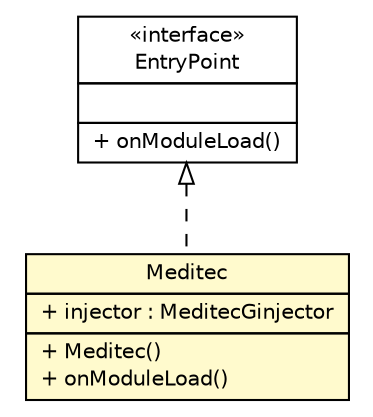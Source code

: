 #!/usr/local/bin/dot
#
# Class diagram 
# Generated by UMLGraph version 5.1 (http://www.umlgraph.org/)
#

digraph G {
	edge [fontname="Helvetica",fontsize=10,labelfontname="Helvetica",labelfontsize=10];
	node [fontname="Helvetica",fontsize=10,shape=plaintext];
	nodesep=0.25;
	ranksep=0.5;
	// br.net.meditec.client.Meditec
	c3908 [label=<<table title="br.net.meditec.client.Meditec" border="0" cellborder="1" cellspacing="0" cellpadding="2" port="p" bgcolor="lemonChiffon" href="./Meditec.html">
		<tr><td><table border="0" cellspacing="0" cellpadding="1">
<tr><td align="center" balign="center"> Meditec </td></tr>
		</table></td></tr>
		<tr><td><table border="0" cellspacing="0" cellpadding="1">
<tr><td align="left" balign="left"> + injector : MeditecGinjector </td></tr>
		</table></td></tr>
		<tr><td><table border="0" cellspacing="0" cellpadding="1">
<tr><td align="left" balign="left"> + Meditec() </td></tr>
<tr><td align="left" balign="left"> + onModuleLoad() </td></tr>
		</table></td></tr>
		</table>>, fontname="Helvetica", fontcolor="black", fontsize=10.0];
	//br.net.meditec.client.Meditec implements com.google.gwt.core.client.EntryPoint
	c3952:p -> c3908:p [dir=back,arrowtail=empty,style=dashed];
	// com.google.gwt.core.client.EntryPoint
	c3952 [label=<<table title="com.google.gwt.core.client.EntryPoint" border="0" cellborder="1" cellspacing="0" cellpadding="2" port="p" href="http://java.sun.com/j2se/1.4.2/docs/api/com/google/gwt/core/client/EntryPoint.html">
		<tr><td><table border="0" cellspacing="0" cellpadding="1">
<tr><td align="center" balign="center"> &#171;interface&#187; </td></tr>
<tr><td align="center" balign="center"> EntryPoint </td></tr>
		</table></td></tr>
		<tr><td><table border="0" cellspacing="0" cellpadding="1">
<tr><td align="left" balign="left">  </td></tr>
		</table></td></tr>
		<tr><td><table border="0" cellspacing="0" cellpadding="1">
<tr><td align="left" balign="left"> + onModuleLoad() </td></tr>
		</table></td></tr>
		</table>>, fontname="Helvetica", fontcolor="black", fontsize=10.0];
}

